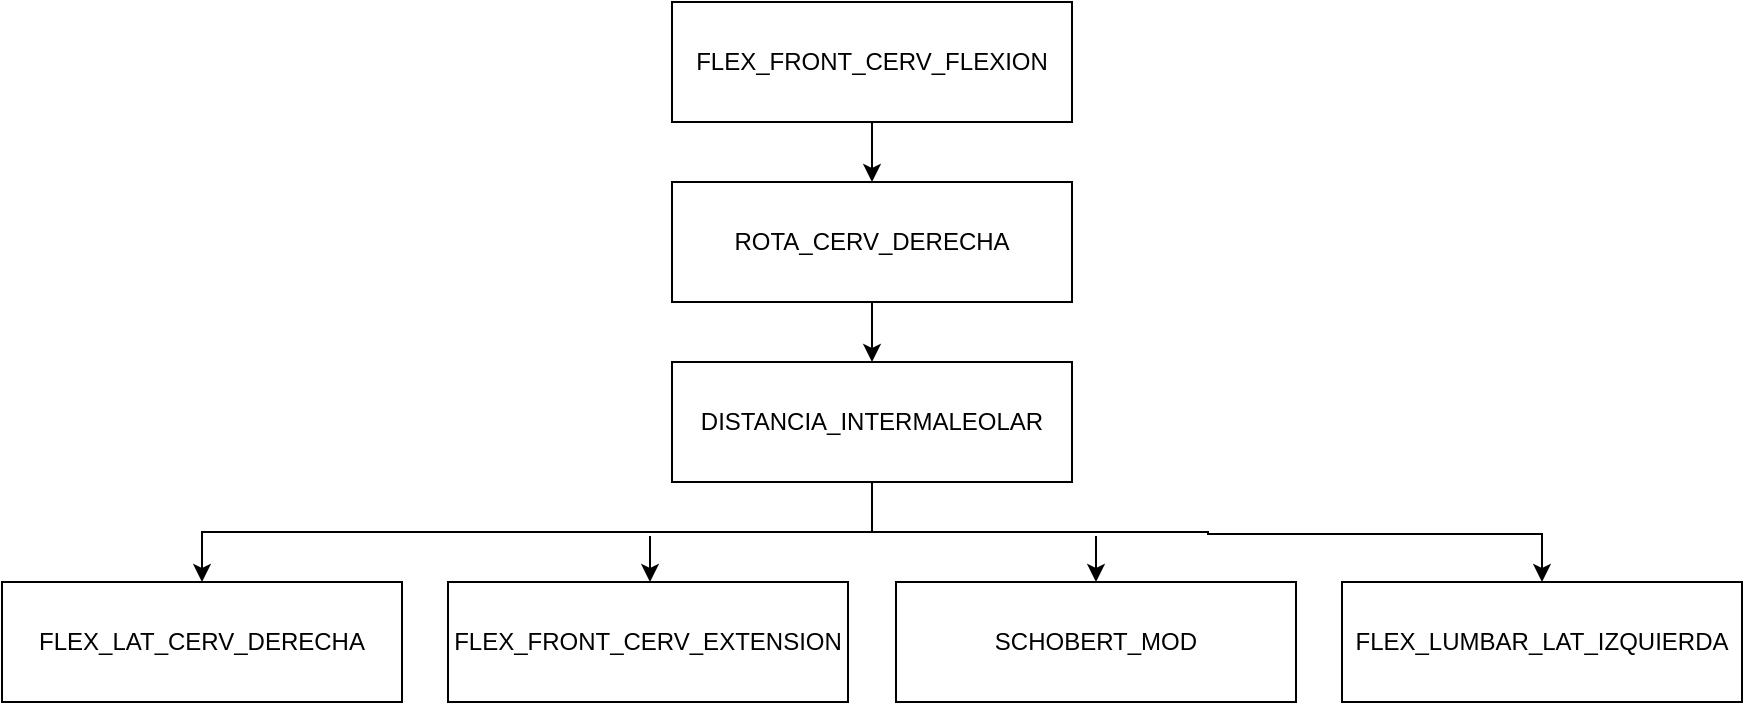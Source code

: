 <mxfile version="21.7.4" type="github">
  <diagram name="Page-1" id="G6GUsbN-d_qLUJchrnLp">
    <mxGraphModel dx="1717" dy="933" grid="1" gridSize="10" guides="1" tooltips="1" connect="1" arrows="1" fold="1" page="1" pageScale="1" pageWidth="850" pageHeight="1100" math="0" shadow="0">
      <root>
        <mxCell id="0" />
        <mxCell id="1" parent="0" />
        <mxCell id="pMchq-5pGnVd5XhftB-5-6" style="edgeStyle=orthogonalEdgeStyle;rounded=0;orthogonalLoop=1;jettySize=auto;html=1;exitX=0.5;exitY=1;exitDx=0;exitDy=0;entryX=0.5;entryY=0;entryDx=0;entryDy=0;" edge="1" parent="1" source="bdecw5hjube7fnArYXz3-1" target="bdecw5hjube7fnArYXz3-6">
          <mxGeometry relative="1" as="geometry" />
        </mxCell>
        <mxCell id="bdecw5hjube7fnArYXz3-1" value="FLEX_FRONT_CERV_FLEXION" style="rounded=0;whiteSpace=wrap;html=1;" parent="1" vertex="1">
          <mxGeometry x="345" y="30" width="200" height="60" as="geometry" />
        </mxCell>
        <mxCell id="pMchq-5pGnVd5XhftB-5-7" style="edgeStyle=orthogonalEdgeStyle;rounded=0;orthogonalLoop=1;jettySize=auto;html=1;exitX=0.5;exitY=1;exitDx=0;exitDy=0;entryX=0.5;entryY=0;entryDx=0;entryDy=0;" edge="1" parent="1" source="bdecw5hjube7fnArYXz3-6" target="bdecw5hjube7fnArYXz3-9">
          <mxGeometry relative="1" as="geometry" />
        </mxCell>
        <mxCell id="bdecw5hjube7fnArYXz3-6" value="ROTA_CERV_DERECHA" style="rounded=0;whiteSpace=wrap;html=1;" parent="1" vertex="1">
          <mxGeometry x="345" y="120" width="200" height="60" as="geometry" />
        </mxCell>
        <mxCell id="bdecw5hjube7fnArYXz3-7" value="FLEX_FRONT_CERV_EXTENSION" style="rounded=0;whiteSpace=wrap;html=1;" parent="1" vertex="1">
          <mxGeometry x="233" y="320" width="200" height="60" as="geometry" />
        </mxCell>
        <mxCell id="pMchq-5pGnVd5XhftB-5-12" style="edgeStyle=orthogonalEdgeStyle;rounded=0;orthogonalLoop=1;jettySize=auto;html=1;exitX=0.5;exitY=1;exitDx=0;exitDy=0;entryX=0.5;entryY=0;entryDx=0;entryDy=0;" edge="1" parent="1" source="bdecw5hjube7fnArYXz3-9" target="bdecw5hjube7fnArYXz3-11">
          <mxGeometry relative="1" as="geometry" />
        </mxCell>
        <mxCell id="pMchq-5pGnVd5XhftB-5-17" style="edgeStyle=orthogonalEdgeStyle;rounded=0;orthogonalLoop=1;jettySize=auto;html=1;entryX=0.5;entryY=0;entryDx=0;entryDy=0;" edge="1" parent="1" target="bdecw5hjube7fnArYXz3-13">
          <mxGeometry relative="1" as="geometry">
            <mxPoint x="445" y="295" as="sourcePoint" />
            <mxPoint x="780" y="315" as="targetPoint" />
            <Array as="points">
              <mxPoint x="613" y="295" />
              <mxPoint x="780" y="296" />
            </Array>
          </mxGeometry>
        </mxCell>
        <mxCell id="bdecw5hjube7fnArYXz3-9" value="DISTANCIA_INTERMALEOLAR" style="rounded=0;whiteSpace=wrap;html=1;" parent="1" vertex="1">
          <mxGeometry x="345" y="210" width="200" height="60" as="geometry" />
        </mxCell>
        <mxCell id="bdecw5hjube7fnArYXz3-11" value="FLEX_LAT_CERV_DERECHA" style="rounded=0;whiteSpace=wrap;html=1;" parent="1" vertex="1">
          <mxGeometry x="10" y="320" width="200" height="60" as="geometry" />
        </mxCell>
        <mxCell id="bdecw5hjube7fnArYXz3-12" value="SCHOBERT_MOD" style="rounded=0;whiteSpace=wrap;html=1;" parent="1" vertex="1">
          <mxGeometry x="457" y="320" width="200" height="60" as="geometry" />
        </mxCell>
        <mxCell id="bdecw5hjube7fnArYXz3-13" value="FLEX_LUMBAR_LAT_IZQUIERDA" style="rounded=0;whiteSpace=wrap;html=1;" parent="1" vertex="1">
          <mxGeometry x="680" y="320" width="200" height="60" as="geometry" />
        </mxCell>
        <mxCell id="pMchq-5pGnVd5XhftB-5-19" value="" style="endArrow=classic;html=1;rounded=0;" edge="1" parent="1">
          <mxGeometry width="50" height="50" relative="1" as="geometry">
            <mxPoint x="557" y="297" as="sourcePoint" />
            <mxPoint x="557" y="320" as="targetPoint" />
          </mxGeometry>
        </mxCell>
        <mxCell id="pMchq-5pGnVd5XhftB-5-30" value="" style="endArrow=classic;html=1;rounded=0;" edge="1" parent="1">
          <mxGeometry width="50" height="50" relative="1" as="geometry">
            <mxPoint x="334" y="297" as="sourcePoint" />
            <mxPoint x="334" y="320" as="targetPoint" />
          </mxGeometry>
        </mxCell>
      </root>
    </mxGraphModel>
  </diagram>
</mxfile>
